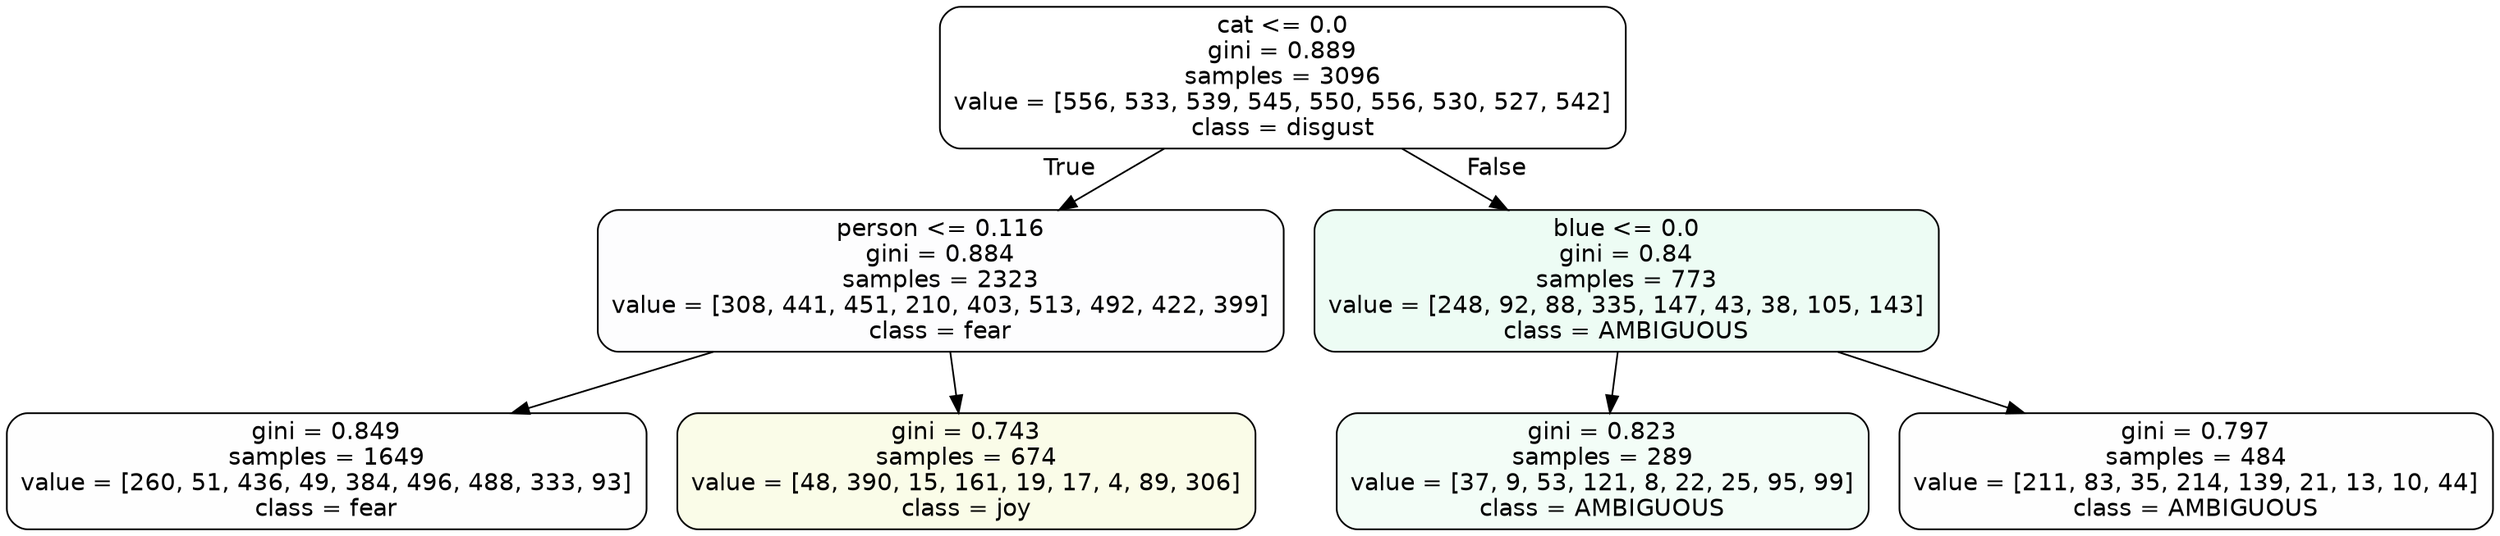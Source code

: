 digraph Tree {
node [shape=box, style="filled, rounded", color="black", fontname=helvetica] ;
edge [fontname=helvetica] ;
0 [label="cat <= 0.0\ngini = 0.889\nsamples = 3096\nvalue = [556, 533, 539, 545, 550, 556, 530, 527, 542]\nclass = disgust", fillcolor="#e5813900"] ;
1 [label="person <= 0.116\ngini = 0.884\nsamples = 2323\nvalue = [308, 441, 451, 210, 403, 513, 492, 422, 399]\nclass = fear", fillcolor="#3964e502"] ;
0 -> 1 [labeldistance=2.5, labelangle=45, headlabel="True"] ;
2 [label="gini = 0.849\nsamples = 1649\nvalue = [260, 51, 436, 49, 384, 496, 488, 333, 93]\nclass = fear", fillcolor="#3964e501"] ;
1 -> 2 ;
3 [label="gini = 0.743\nsamples = 674\nvalue = [48, 390, 15, 161, 19, 17, 4, 89, 306]\nclass = joy", fillcolor="#d7e5391d"] ;
1 -> 3 ;
4 [label="blue <= 0.0\ngini = 0.84\nsamples = 773\nvalue = [248, 92, 88, 335, 147, 43, 38, 105, 143]\nclass = AMBIGUOUS", fillcolor="#39e58116"] ;
0 -> 4 [labeldistance=2.5, labelangle=-45, headlabel="False"] ;
5 [label="gini = 0.823\nsamples = 289\nvalue = [37, 9, 53, 121, 8, 22, 25, 95, 99]\nclass = AMBIGUOUS", fillcolor="#39e5810f"] ;
4 -> 5 ;
6 [label="gini = 0.797\nsamples = 484\nvalue = [211, 83, 35, 214, 139, 21, 13, 10, 44]\nclass = AMBIGUOUS", fillcolor="#39e58101"] ;
4 -> 6 ;
}